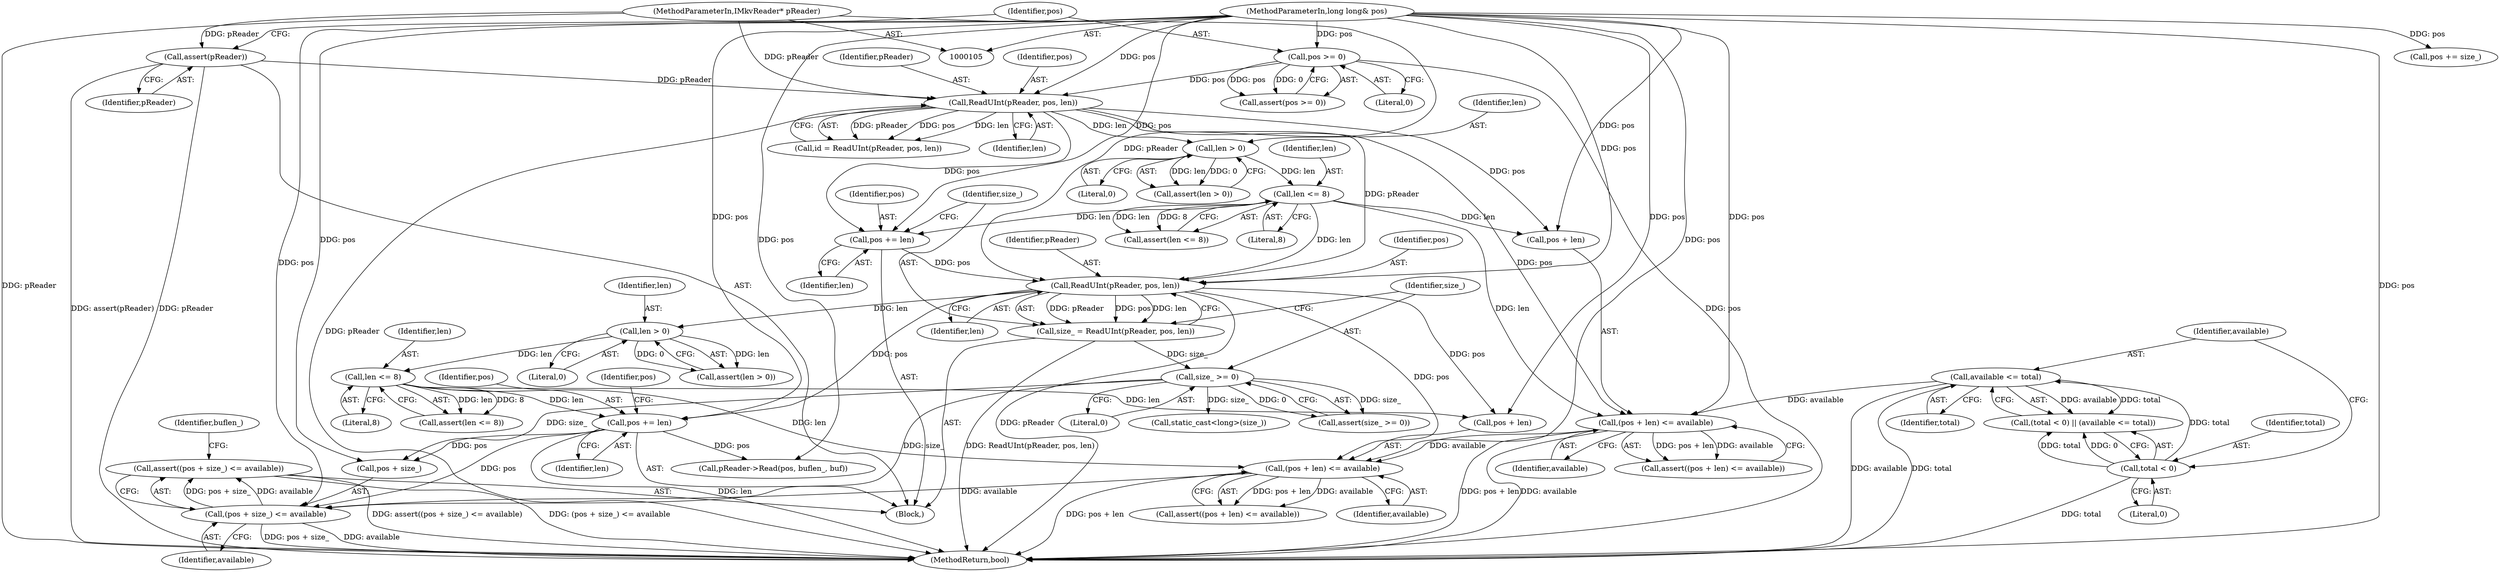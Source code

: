 digraph "0_Android_04839626ed859623901ebd3a5fd483982186b59d_161@API" {
"1000211" [label="(Call,assert((pos + size_) <= available))"];
"1000212" [label="(Call,(pos + size_) <= available)"];
"1000208" [label="(Call,pos += len)"];
"1000199" [label="(Call,len <= 8)"];
"1000195" [label="(Call,len > 0)"];
"1000186" [label="(Call,ReadUInt(pReader, pos, len))"];
"1000150" [label="(Call,ReadUInt(pReader, pos, len))"];
"1000112" [label="(Call,assert(pReader))"];
"1000106" [label="(MethodParameterIn,IMkvReader* pReader)"];
"1000115" [label="(Call,pos >= 0)"];
"1000107" [label="(MethodParameterIn,long long& pos)"];
"1000180" [label="(Call,pos += len)"];
"1000163" [label="(Call,len <= 8)"];
"1000159" [label="(Call,len > 0)"];
"1000191" [label="(Call,size_ >= 0)"];
"1000184" [label="(Call,size_ = ReadUInt(pReader, pos, len))"];
"1000203" [label="(Call,(pos + len) <= available)"];
"1000167" [label="(Call,(pos + len) <= available)"];
"1000137" [label="(Call,available <= total)"];
"1000134" [label="(Call,total < 0)"];
"1000191" [label="(Call,size_ >= 0)"];
"1000106" [label="(MethodParameterIn,IMkvReader* pReader)"];
"1000197" [label="(Literal,0)"];
"1000165" [label="(Literal,8)"];
"1000219" [label="(Identifier,buflen_)"];
"1000112" [label="(Call,assert(pReader))"];
"1000164" [label="(Identifier,len)"];
"1000139" [label="(Identifier,total)"];
"1000195" [label="(Call,len > 0)"];
"1000113" [label="(Identifier,pReader)"];
"1000116" [label="(Identifier,pos)"];
"1000114" [label="(Call,assert(pos >= 0))"];
"1000200" [label="(Identifier,len)"];
"1000194" [label="(Call,assert(len > 0))"];
"1000180" [label="(Call,pos += len)"];
"1000214" [label="(Identifier,pos)"];
"1000148" [label="(Call,id = ReadUInt(pReader, pos, len))"];
"1000152" [label="(Identifier,pos)"];
"1000111" [label="(Block,)"];
"1000166" [label="(Call,assert((pos + len) <= available))"];
"1000192" [label="(Identifier,size_)"];
"1000160" [label="(Identifier,len)"];
"1000187" [label="(Identifier,pReader)"];
"1000207" [label="(Identifier,available)"];
"1000213" [label="(Call,pos + size_)"];
"1000107" [label="(MethodParameterIn,long long& pos)"];
"1000158" [label="(Call,assert(len > 0))"];
"1000198" [label="(Call,assert(len <= 8))"];
"1000133" [label="(Call,(total < 0) || (available <= total))"];
"1000208" [label="(Call,pos += len)"];
"1000209" [label="(Identifier,pos)"];
"1000186" [label="(Call,ReadUInt(pReader, pos, len))"];
"1000203" [label="(Call,(pos + len) <= available)"];
"1000151" [label="(Identifier,pReader)"];
"1000210" [label="(Identifier,len)"];
"1000181" [label="(Identifier,pos)"];
"1000193" [label="(Literal,0)"];
"1000244" [label="(MethodReturn,bool)"];
"1000150" [label="(Call,ReadUInt(pReader, pos, len))"];
"1000171" [label="(Identifier,available)"];
"1000136" [label="(Literal,0)"];
"1000199" [label="(Call,len <= 8)"];
"1000190" [label="(Call,assert(size_ >= 0))"];
"1000115" [label="(Call,pos >= 0)"];
"1000138" [label="(Identifier,available)"];
"1000212" [label="(Call,(pos + size_) <= available)"];
"1000167" [label="(Call,(pos + len) <= available)"];
"1000162" [label="(Call,assert(len <= 8))"];
"1000153" [label="(Identifier,len)"];
"1000202" [label="(Call,assert((pos + len) <= available))"];
"1000137" [label="(Call,available <= total)"];
"1000185" [label="(Identifier,size_)"];
"1000188" [label="(Identifier,pos)"];
"1000216" [label="(Identifier,available)"];
"1000204" [label="(Call,pos + len)"];
"1000220" [label="(Call,static_cast<long>(size_))"];
"1000201" [label="(Literal,8)"];
"1000228" [label="(Call,pReader->Read(pos, buflen_, buf))"];
"1000239" [label="(Call,pos += size_)"];
"1000161" [label="(Literal,0)"];
"1000134" [label="(Call,total < 0)"];
"1000135" [label="(Identifier,total)"];
"1000196" [label="(Identifier,len)"];
"1000184" [label="(Call,size_ = ReadUInt(pReader, pos, len))"];
"1000189" [label="(Identifier,len)"];
"1000159" [label="(Call,len > 0)"];
"1000168" [label="(Call,pos + len)"];
"1000117" [label="(Literal,0)"];
"1000182" [label="(Identifier,len)"];
"1000211" [label="(Call,assert((pos + size_) <= available))"];
"1000163" [label="(Call,len <= 8)"];
"1000211" -> "1000111"  [label="AST: "];
"1000211" -> "1000212"  [label="CFG: "];
"1000212" -> "1000211"  [label="AST: "];
"1000219" -> "1000211"  [label="CFG: "];
"1000211" -> "1000244"  [label="DDG: (pos + size_) <= available"];
"1000211" -> "1000244"  [label="DDG: assert((pos + size_) <= available)"];
"1000212" -> "1000211"  [label="DDG: pos + size_"];
"1000212" -> "1000211"  [label="DDG: available"];
"1000212" -> "1000216"  [label="CFG: "];
"1000213" -> "1000212"  [label="AST: "];
"1000216" -> "1000212"  [label="AST: "];
"1000212" -> "1000244"  [label="DDG: available"];
"1000212" -> "1000244"  [label="DDG: pos + size_"];
"1000208" -> "1000212"  [label="DDG: pos"];
"1000107" -> "1000212"  [label="DDG: pos"];
"1000191" -> "1000212"  [label="DDG: size_"];
"1000203" -> "1000212"  [label="DDG: available"];
"1000208" -> "1000111"  [label="AST: "];
"1000208" -> "1000210"  [label="CFG: "];
"1000209" -> "1000208"  [label="AST: "];
"1000210" -> "1000208"  [label="AST: "];
"1000214" -> "1000208"  [label="CFG: "];
"1000208" -> "1000244"  [label="DDG: len"];
"1000199" -> "1000208"  [label="DDG: len"];
"1000107" -> "1000208"  [label="DDG: pos"];
"1000186" -> "1000208"  [label="DDG: pos"];
"1000208" -> "1000213"  [label="DDG: pos"];
"1000208" -> "1000228"  [label="DDG: pos"];
"1000199" -> "1000198"  [label="AST: "];
"1000199" -> "1000201"  [label="CFG: "];
"1000200" -> "1000199"  [label="AST: "];
"1000201" -> "1000199"  [label="AST: "];
"1000198" -> "1000199"  [label="CFG: "];
"1000199" -> "1000198"  [label="DDG: len"];
"1000199" -> "1000198"  [label="DDG: 8"];
"1000195" -> "1000199"  [label="DDG: len"];
"1000199" -> "1000203"  [label="DDG: len"];
"1000199" -> "1000204"  [label="DDG: len"];
"1000195" -> "1000194"  [label="AST: "];
"1000195" -> "1000197"  [label="CFG: "];
"1000196" -> "1000195"  [label="AST: "];
"1000197" -> "1000195"  [label="AST: "];
"1000194" -> "1000195"  [label="CFG: "];
"1000195" -> "1000194"  [label="DDG: len"];
"1000195" -> "1000194"  [label="DDG: 0"];
"1000186" -> "1000195"  [label="DDG: len"];
"1000186" -> "1000184"  [label="AST: "];
"1000186" -> "1000189"  [label="CFG: "];
"1000187" -> "1000186"  [label="AST: "];
"1000188" -> "1000186"  [label="AST: "];
"1000189" -> "1000186"  [label="AST: "];
"1000184" -> "1000186"  [label="CFG: "];
"1000186" -> "1000244"  [label="DDG: pReader"];
"1000186" -> "1000184"  [label="DDG: pReader"];
"1000186" -> "1000184"  [label="DDG: pos"];
"1000186" -> "1000184"  [label="DDG: len"];
"1000150" -> "1000186"  [label="DDG: pReader"];
"1000106" -> "1000186"  [label="DDG: pReader"];
"1000180" -> "1000186"  [label="DDG: pos"];
"1000107" -> "1000186"  [label="DDG: pos"];
"1000163" -> "1000186"  [label="DDG: len"];
"1000186" -> "1000203"  [label="DDG: pos"];
"1000186" -> "1000204"  [label="DDG: pos"];
"1000150" -> "1000148"  [label="AST: "];
"1000150" -> "1000153"  [label="CFG: "];
"1000151" -> "1000150"  [label="AST: "];
"1000152" -> "1000150"  [label="AST: "];
"1000153" -> "1000150"  [label="AST: "];
"1000148" -> "1000150"  [label="CFG: "];
"1000150" -> "1000244"  [label="DDG: pReader"];
"1000150" -> "1000148"  [label="DDG: pReader"];
"1000150" -> "1000148"  [label="DDG: pos"];
"1000150" -> "1000148"  [label="DDG: len"];
"1000112" -> "1000150"  [label="DDG: pReader"];
"1000106" -> "1000150"  [label="DDG: pReader"];
"1000115" -> "1000150"  [label="DDG: pos"];
"1000107" -> "1000150"  [label="DDG: pos"];
"1000150" -> "1000159"  [label="DDG: len"];
"1000150" -> "1000167"  [label="DDG: pos"];
"1000150" -> "1000168"  [label="DDG: pos"];
"1000150" -> "1000180"  [label="DDG: pos"];
"1000112" -> "1000111"  [label="AST: "];
"1000112" -> "1000113"  [label="CFG: "];
"1000113" -> "1000112"  [label="AST: "];
"1000116" -> "1000112"  [label="CFG: "];
"1000112" -> "1000244"  [label="DDG: assert(pReader)"];
"1000112" -> "1000244"  [label="DDG: pReader"];
"1000106" -> "1000112"  [label="DDG: pReader"];
"1000106" -> "1000105"  [label="AST: "];
"1000106" -> "1000244"  [label="DDG: pReader"];
"1000115" -> "1000114"  [label="AST: "];
"1000115" -> "1000117"  [label="CFG: "];
"1000116" -> "1000115"  [label="AST: "];
"1000117" -> "1000115"  [label="AST: "];
"1000114" -> "1000115"  [label="CFG: "];
"1000115" -> "1000244"  [label="DDG: pos"];
"1000115" -> "1000114"  [label="DDG: pos"];
"1000115" -> "1000114"  [label="DDG: 0"];
"1000107" -> "1000115"  [label="DDG: pos"];
"1000107" -> "1000105"  [label="AST: "];
"1000107" -> "1000244"  [label="DDG: pos"];
"1000107" -> "1000167"  [label="DDG: pos"];
"1000107" -> "1000168"  [label="DDG: pos"];
"1000107" -> "1000180"  [label="DDG: pos"];
"1000107" -> "1000203"  [label="DDG: pos"];
"1000107" -> "1000204"  [label="DDG: pos"];
"1000107" -> "1000213"  [label="DDG: pos"];
"1000107" -> "1000228"  [label="DDG: pos"];
"1000107" -> "1000239"  [label="DDG: pos"];
"1000180" -> "1000111"  [label="AST: "];
"1000180" -> "1000182"  [label="CFG: "];
"1000181" -> "1000180"  [label="AST: "];
"1000182" -> "1000180"  [label="AST: "];
"1000185" -> "1000180"  [label="CFG: "];
"1000163" -> "1000180"  [label="DDG: len"];
"1000163" -> "1000162"  [label="AST: "];
"1000163" -> "1000165"  [label="CFG: "];
"1000164" -> "1000163"  [label="AST: "];
"1000165" -> "1000163"  [label="AST: "];
"1000162" -> "1000163"  [label="CFG: "];
"1000163" -> "1000162"  [label="DDG: len"];
"1000163" -> "1000162"  [label="DDG: 8"];
"1000159" -> "1000163"  [label="DDG: len"];
"1000163" -> "1000167"  [label="DDG: len"];
"1000163" -> "1000168"  [label="DDG: len"];
"1000159" -> "1000158"  [label="AST: "];
"1000159" -> "1000161"  [label="CFG: "];
"1000160" -> "1000159"  [label="AST: "];
"1000161" -> "1000159"  [label="AST: "];
"1000158" -> "1000159"  [label="CFG: "];
"1000159" -> "1000158"  [label="DDG: len"];
"1000159" -> "1000158"  [label="DDG: 0"];
"1000191" -> "1000190"  [label="AST: "];
"1000191" -> "1000193"  [label="CFG: "];
"1000192" -> "1000191"  [label="AST: "];
"1000193" -> "1000191"  [label="AST: "];
"1000190" -> "1000191"  [label="CFG: "];
"1000191" -> "1000190"  [label="DDG: size_"];
"1000191" -> "1000190"  [label="DDG: 0"];
"1000184" -> "1000191"  [label="DDG: size_"];
"1000191" -> "1000213"  [label="DDG: size_"];
"1000191" -> "1000220"  [label="DDG: size_"];
"1000184" -> "1000111"  [label="AST: "];
"1000185" -> "1000184"  [label="AST: "];
"1000192" -> "1000184"  [label="CFG: "];
"1000184" -> "1000244"  [label="DDG: ReadUInt(pReader, pos, len)"];
"1000203" -> "1000202"  [label="AST: "];
"1000203" -> "1000207"  [label="CFG: "];
"1000204" -> "1000203"  [label="AST: "];
"1000207" -> "1000203"  [label="AST: "];
"1000202" -> "1000203"  [label="CFG: "];
"1000203" -> "1000244"  [label="DDG: pos + len"];
"1000203" -> "1000202"  [label="DDG: pos + len"];
"1000203" -> "1000202"  [label="DDG: available"];
"1000167" -> "1000203"  [label="DDG: available"];
"1000167" -> "1000166"  [label="AST: "];
"1000167" -> "1000171"  [label="CFG: "];
"1000168" -> "1000167"  [label="AST: "];
"1000171" -> "1000167"  [label="AST: "];
"1000166" -> "1000167"  [label="CFG: "];
"1000167" -> "1000244"  [label="DDG: pos + len"];
"1000167" -> "1000244"  [label="DDG: available"];
"1000167" -> "1000166"  [label="DDG: pos + len"];
"1000167" -> "1000166"  [label="DDG: available"];
"1000137" -> "1000167"  [label="DDG: available"];
"1000137" -> "1000133"  [label="AST: "];
"1000137" -> "1000139"  [label="CFG: "];
"1000138" -> "1000137"  [label="AST: "];
"1000139" -> "1000137"  [label="AST: "];
"1000133" -> "1000137"  [label="CFG: "];
"1000137" -> "1000244"  [label="DDG: total"];
"1000137" -> "1000244"  [label="DDG: available"];
"1000137" -> "1000133"  [label="DDG: available"];
"1000137" -> "1000133"  [label="DDG: total"];
"1000134" -> "1000137"  [label="DDG: total"];
"1000134" -> "1000133"  [label="AST: "];
"1000134" -> "1000136"  [label="CFG: "];
"1000135" -> "1000134"  [label="AST: "];
"1000136" -> "1000134"  [label="AST: "];
"1000138" -> "1000134"  [label="CFG: "];
"1000133" -> "1000134"  [label="CFG: "];
"1000134" -> "1000244"  [label="DDG: total"];
"1000134" -> "1000133"  [label="DDG: total"];
"1000134" -> "1000133"  [label="DDG: 0"];
}

